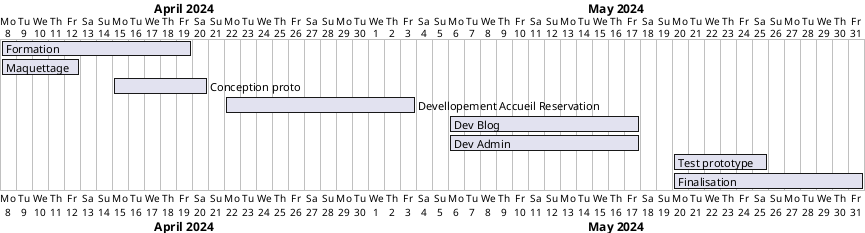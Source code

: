 @startgantt 
[Formation] requires 12 days
[Maquettage] requires 5 days
[Conception proto] requires 6 days
[Devellopement Accueil Reservation] requires 12 days
[Dev Blog] requires 12 days
[Dev Admin] requires 12 days
[Test prototype] requires 6 days
[Finalisation] requires 12 days


Project starts 2024-04-08
[Formation] starts 2024-04-08
[Conception proto] starts 2024-04-15
[Maquettage] starts 2024-04-08
[Devellopement Accueil Reservation] starts 2024-04-22
[Dev Blog] starts 2024-05-06
[Dev Admin] starts 2024-05-06
[Test prototype] starts 2024-05-20
[Finalisation] starts 2024-05-20
@endgantt